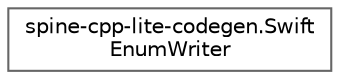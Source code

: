 digraph "类继承关系图"
{
 // LATEX_PDF_SIZE
  bgcolor="transparent";
  edge [fontname=Helvetica,fontsize=10,labelfontname=Helvetica,labelfontsize=10];
  node [fontname=Helvetica,fontsize=10,shape=box,height=0.2,width=0.4];
  rankdir="LR";
  Node0 [id="Node000000",label="spine-cpp-lite-codegen.Swift\lEnumWriter",height=0.2,width=0.4,color="grey40", fillcolor="white", style="filled",URL="$classspine-cpp-lite-codegen_1_1_swift_enum_writer.html",tooltip=" "];
}
